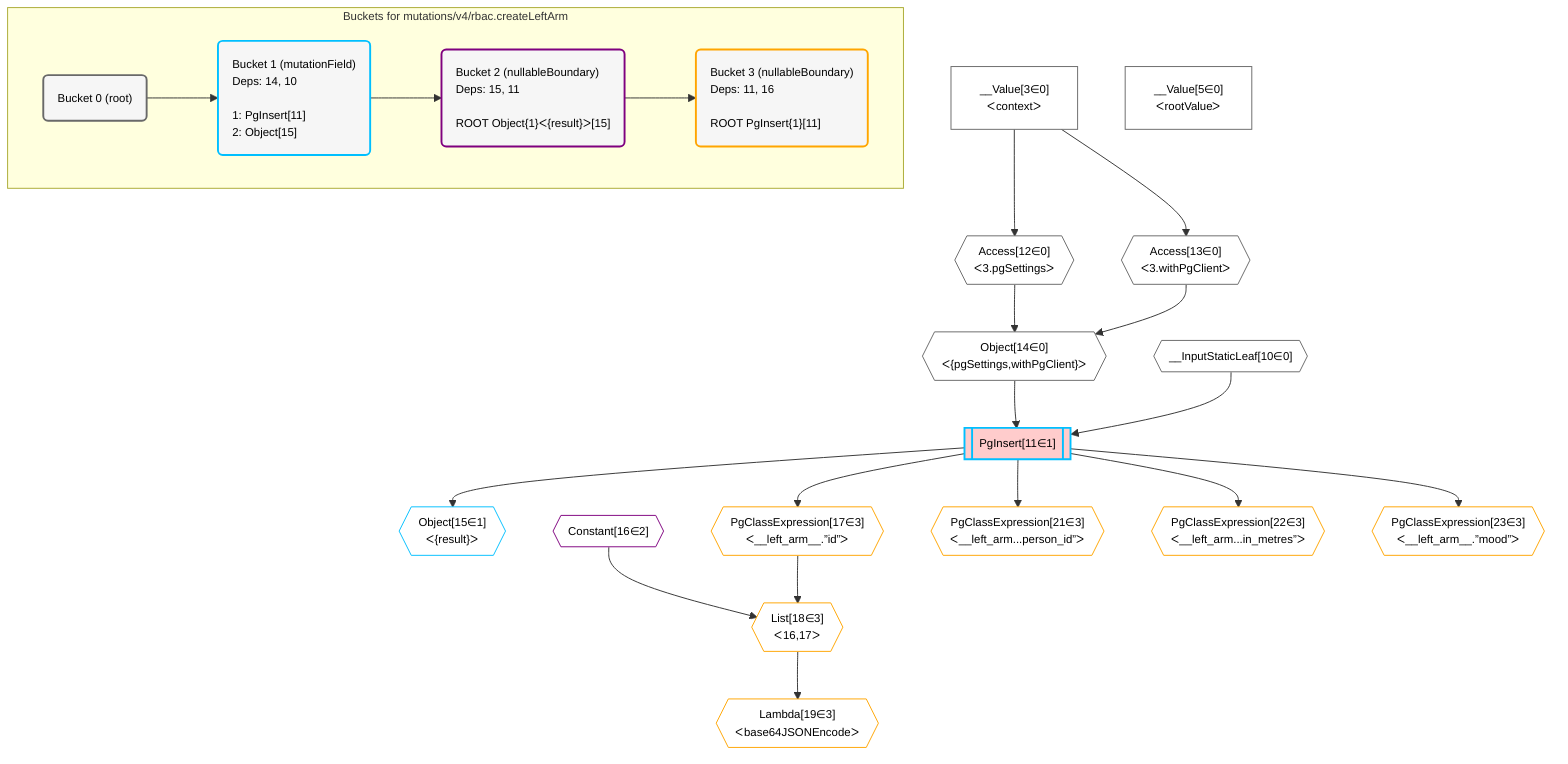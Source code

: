 %%{init: {'themeVariables': { 'fontSize': '12px'}}}%%
graph TD
    classDef path fill:#eee,stroke:#000,color:#000
    classDef plan fill:#fff,stroke-width:1px,color:#000
    classDef itemplan fill:#fff,stroke-width:2px,color:#000
    classDef unbatchedplan fill:#dff,stroke-width:1px,color:#000
    classDef sideeffectplan fill:#fcc,stroke-width:2px,color:#000
    classDef bucket fill:#f6f6f6,color:#000,stroke-width:2px,text-align:left


    %% define steps
    __Value3["__Value[3∈0]<br />ᐸcontextᐳ"]:::plan
    __Value5["__Value[5∈0]<br />ᐸrootValueᐳ"]:::plan
    __InputStaticLeaf10{{"__InputStaticLeaf[10∈0]"}}:::plan
    Access12{{"Access[12∈0]<br />ᐸ3.pgSettingsᐳ"}}:::plan
    Access13{{"Access[13∈0]<br />ᐸ3.withPgClientᐳ"}}:::plan
    Object14{{"Object[14∈0]<br />ᐸ{pgSettings,withPgClient}ᐳ"}}:::plan
    PgInsert11[["PgInsert[11∈1]"]]:::sideeffectplan
    Object15{{"Object[15∈1]<br />ᐸ{result}ᐳ"}}:::plan
    Constant16{{"Constant[16∈2]"}}:::plan
    PgClassExpression17{{"PgClassExpression[17∈3]<br />ᐸ__left_arm__.”id”ᐳ"}}:::plan
    List18{{"List[18∈3]<br />ᐸ16,17ᐳ"}}:::plan
    Lambda19{{"Lambda[19∈3]<br />ᐸbase64JSONEncodeᐳ"}}:::plan
    PgClassExpression21{{"PgClassExpression[21∈3]<br />ᐸ__left_arm...person_id”ᐳ"}}:::plan
    PgClassExpression22{{"PgClassExpression[22∈3]<br />ᐸ__left_arm...in_metres”ᐳ"}}:::plan
    PgClassExpression23{{"PgClassExpression[23∈3]<br />ᐸ__left_arm__.”mood”ᐳ"}}:::plan

    %% plan dependencies
    __Value3 --> Access12
    __Value3 --> Access13
    Access12 & Access13 --> Object14
    Object14 & __InputStaticLeaf10 --> PgInsert11
    PgInsert11 --> Object15
    PgInsert11 --> PgClassExpression17
    Constant16 & PgClassExpression17 --> List18
    List18 --> Lambda19
    PgInsert11 --> PgClassExpression21
    PgInsert11 --> PgClassExpression22
    PgInsert11 --> PgClassExpression23

    subgraph "Buckets for mutations/v4/rbac.createLeftArm"
    Bucket0("Bucket 0 (root)"):::bucket
    classDef bucket0 stroke:#696969
    class Bucket0,__Value3,__Value5,__InputStaticLeaf10,Access12,Access13,Object14 bucket0
    Bucket1("Bucket 1 (mutationField)<br />Deps: 14, 10<br /><br />1: PgInsert[11]<br />2: Object[15]"):::bucket
    classDef bucket1 stroke:#00bfff
    class Bucket1,PgInsert11,Object15 bucket1
    Bucket2("Bucket 2 (nullableBoundary)<br />Deps: 15, 11<br /><br />ROOT Object{1}ᐸ{result}ᐳ[15]"):::bucket
    classDef bucket2 stroke:#7f007f
    class Bucket2,Constant16 bucket2
    Bucket3("Bucket 3 (nullableBoundary)<br />Deps: 11, 16<br /><br />ROOT PgInsert{1}[11]"):::bucket
    classDef bucket3 stroke:#ffa500
    class Bucket3,PgClassExpression17,List18,Lambda19,PgClassExpression21,PgClassExpression22,PgClassExpression23 bucket3
    Bucket0 --> Bucket1
    Bucket1 --> Bucket2
    Bucket2 --> Bucket3
    end